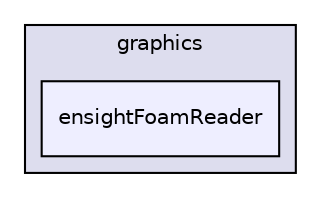 digraph "applications/utilities/postProcessing/graphics/ensightFoamReader" {
  bgcolor=transparent;
  compound=true
  node [ fontsize="10", fontname="Helvetica"];
  edge [ labelfontsize="10", labelfontname="Helvetica"];
  subgraph clusterdir_38c5defe3ffc9983e83b19b4a8212ceb {
    graph [ bgcolor="#ddddee", pencolor="black", label="graphics" fontname="Helvetica", fontsize="10", URL="dir_38c5defe3ffc9983e83b19b4a8212ceb.html"]
  dir_b5f28806b0a0242157d0419caf5e072b [shape=box, label="ensightFoamReader", style="filled", fillcolor="#eeeeff", pencolor="black", URL="dir_b5f28806b0a0242157d0419caf5e072b.html"];
  }
}
